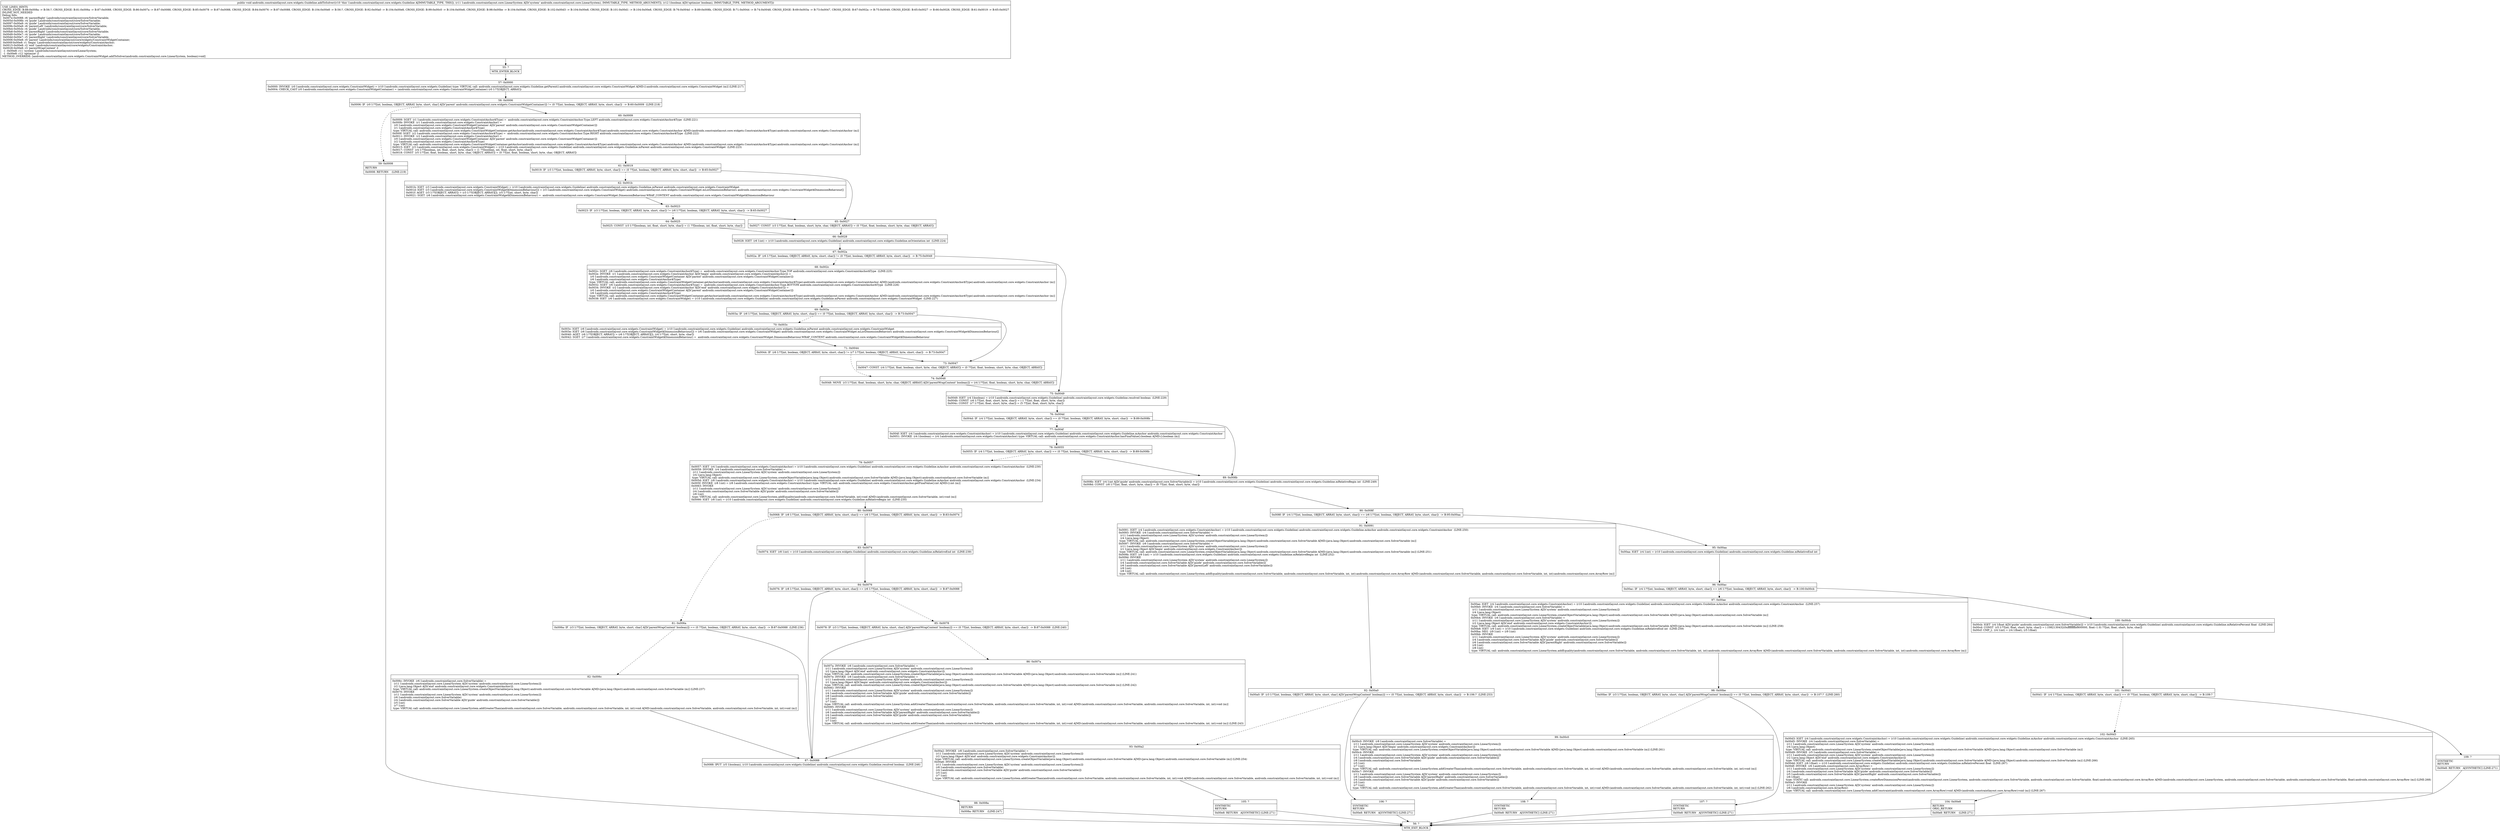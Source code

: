 digraph "CFG forandroidx.constraintlayout.core.widgets.Guideline.addToSolver(Landroidx\/constraintlayout\/core\/LinearSystem;Z)V" {
Node_55 [shape=record,label="{55\:\ ?|MTH_ENTER_BLOCK\l}"];
Node_57 [shape=record,label="{57\:\ 0x0000|0x0000: INVOKE  (r0 I:androidx.constraintlayout.core.widgets.ConstraintWidget) = (r10 I:androidx.constraintlayout.core.widgets.Guideline) type: VIRTUAL call: androidx.constraintlayout.core.widgets.Guideline.getParent():androidx.constraintlayout.core.widgets.ConstraintWidget A[MD:():androidx.constraintlayout.core.widgets.ConstraintWidget (m)] (LINE:217)\l0x0004: CHECK_CAST (r0 I:androidx.constraintlayout.core.widgets.ConstraintWidgetContainer) = (androidx.constraintlayout.core.widgets.ConstraintWidgetContainer) (r0 I:??[OBJECT, ARRAY]) \l}"];
Node_58 [shape=record,label="{58\:\ 0x0006|0x0006: IF  (r0 I:??[int, boolean, OBJECT, ARRAY, byte, short, char] A[D('parent' androidx.constraintlayout.core.widgets.ConstraintWidgetContainer)]) != (0 ??[int, boolean, OBJECT, ARRAY, byte, short, char])  \-\> B:60:0x0009  (LINE:218)\l}"];
Node_59 [shape=record,label="{59\:\ 0x0008|RETURN\l|0x0008: RETURN    (LINE:219)\l}"];
Node_56 [shape=record,label="{56\:\ ?|MTH_EXIT_BLOCK\l}"];
Node_60 [shape=record,label="{60\:\ 0x0009|0x0009: SGET  (r1 I:androidx.constraintlayout.core.widgets.ConstraintAnchor$Type) =  androidx.constraintlayout.core.widgets.ConstraintAnchor.Type.LEFT androidx.constraintlayout.core.widgets.ConstraintAnchor$Type  (LINE:221)\l0x000b: INVOKE  (r1 I:androidx.constraintlayout.core.widgets.ConstraintAnchor) = \l  (r0 I:androidx.constraintlayout.core.widgets.ConstraintWidgetContainer A[D('parent' androidx.constraintlayout.core.widgets.ConstraintWidgetContainer)])\l  (r1 I:androidx.constraintlayout.core.widgets.ConstraintAnchor$Type)\l type: VIRTUAL call: androidx.constraintlayout.core.widgets.ConstraintWidgetContainer.getAnchor(androidx.constraintlayout.core.widgets.ConstraintAnchor$Type):androidx.constraintlayout.core.widgets.ConstraintAnchor A[MD:(androidx.constraintlayout.core.widgets.ConstraintAnchor$Type):androidx.constraintlayout.core.widgets.ConstraintAnchor (m)]\l0x000f: SGET  (r2 I:androidx.constraintlayout.core.widgets.ConstraintAnchor$Type) =  androidx.constraintlayout.core.widgets.ConstraintAnchor.Type.RIGHT androidx.constraintlayout.core.widgets.ConstraintAnchor$Type  (LINE:222)\l0x0011: INVOKE  (r2 I:androidx.constraintlayout.core.widgets.ConstraintAnchor) = \l  (r0 I:androidx.constraintlayout.core.widgets.ConstraintWidgetContainer A[D('parent' androidx.constraintlayout.core.widgets.ConstraintWidgetContainer)])\l  (r2 I:androidx.constraintlayout.core.widgets.ConstraintAnchor$Type)\l type: VIRTUAL call: androidx.constraintlayout.core.widgets.ConstraintWidgetContainer.getAnchor(androidx.constraintlayout.core.widgets.ConstraintAnchor$Type):androidx.constraintlayout.core.widgets.ConstraintAnchor A[MD:(androidx.constraintlayout.core.widgets.ConstraintAnchor$Type):androidx.constraintlayout.core.widgets.ConstraintAnchor (m)]\l0x0015: IGET  (r3 I:androidx.constraintlayout.core.widgets.ConstraintWidget) = (r10 I:androidx.constraintlayout.core.widgets.Guideline) androidx.constraintlayout.core.widgets.Guideline.mParent androidx.constraintlayout.core.widgets.ConstraintWidget  (LINE:223)\l0x0017: CONST  (r4 I:??[boolean, int, float, short, byte, char]) = (1 ??[boolean, int, float, short, byte, char]) \l0x0018: CONST  (r5 I:??[int, float, boolean, short, byte, char, OBJECT, ARRAY]) = (0 ??[int, float, boolean, short, byte, char, OBJECT, ARRAY]) \l}"];
Node_61 [shape=record,label="{61\:\ 0x0019|0x0019: IF  (r3 I:??[int, boolean, OBJECT, ARRAY, byte, short, char]) == (0 ??[int, boolean, OBJECT, ARRAY, byte, short, char])  \-\> B:65:0x0027 \l}"];
Node_62 [shape=record,label="{62\:\ 0x001b|0x001b: IGET  (r3 I:androidx.constraintlayout.core.widgets.ConstraintWidget) = (r10 I:androidx.constraintlayout.core.widgets.Guideline) androidx.constraintlayout.core.widgets.Guideline.mParent androidx.constraintlayout.core.widgets.ConstraintWidget \l0x001d: IGET  (r3 I:androidx.constraintlayout.core.widgets.ConstraintWidget$DimensionBehaviour[]) = (r3 I:androidx.constraintlayout.core.widgets.ConstraintWidget) androidx.constraintlayout.core.widgets.ConstraintWidget.mListDimensionBehaviors androidx.constraintlayout.core.widgets.ConstraintWidget$DimensionBehaviour[] \l0x001f: AGET  (r3 I:??[OBJECT, ARRAY]) = (r3 I:??[OBJECT, ARRAY][]), (r5 I:??[int, short, byte, char]) \l0x0021: SGET  (r6 I:androidx.constraintlayout.core.widgets.ConstraintWidget$DimensionBehaviour) =  androidx.constraintlayout.core.widgets.ConstraintWidget.DimensionBehaviour.WRAP_CONTENT androidx.constraintlayout.core.widgets.ConstraintWidget$DimensionBehaviour \l}"];
Node_63 [shape=record,label="{63\:\ 0x0023|0x0023: IF  (r3 I:??[int, boolean, OBJECT, ARRAY, byte, short, char]) != (r6 I:??[int, boolean, OBJECT, ARRAY, byte, short, char])  \-\> B:65:0x0027 \l}"];
Node_64 [shape=record,label="{64\:\ 0x0025|0x0025: CONST  (r3 I:??[boolean, int, float, short, byte, char]) = (1 ??[boolean, int, float, short, byte, char]) \l}"];
Node_66 [shape=record,label="{66\:\ 0x0028|0x0028: IGET  (r6 I:int) = (r10 I:androidx.constraintlayout.core.widgets.Guideline) androidx.constraintlayout.core.widgets.Guideline.mOrientation int  (LINE:224)\l}"];
Node_67 [shape=record,label="{67\:\ 0x002a|0x002a: IF  (r6 I:??[int, boolean, OBJECT, ARRAY, byte, short, char]) != (0 ??[int, boolean, OBJECT, ARRAY, byte, short, char])  \-\> B:75:0x0049 \l}"];
Node_68 [shape=record,label="{68\:\ 0x002c|0x002c: SGET  (r6 I:androidx.constraintlayout.core.widgets.ConstraintAnchor$Type) =  androidx.constraintlayout.core.widgets.ConstraintAnchor.Type.TOP androidx.constraintlayout.core.widgets.ConstraintAnchor$Type  (LINE:225)\l0x002e: INVOKE  (r1 I:androidx.constraintlayout.core.widgets.ConstraintAnchor A[D('begin' androidx.constraintlayout.core.widgets.ConstraintAnchor)]) = \l  (r0 I:androidx.constraintlayout.core.widgets.ConstraintWidgetContainer A[D('parent' androidx.constraintlayout.core.widgets.ConstraintWidgetContainer)])\l  (r6 I:androidx.constraintlayout.core.widgets.ConstraintAnchor$Type)\l type: VIRTUAL call: androidx.constraintlayout.core.widgets.ConstraintWidgetContainer.getAnchor(androidx.constraintlayout.core.widgets.ConstraintAnchor$Type):androidx.constraintlayout.core.widgets.ConstraintAnchor A[MD:(androidx.constraintlayout.core.widgets.ConstraintAnchor$Type):androidx.constraintlayout.core.widgets.ConstraintAnchor (m)]\l0x0032: SGET  (r6 I:androidx.constraintlayout.core.widgets.ConstraintAnchor$Type) =  androidx.constraintlayout.core.widgets.ConstraintAnchor.Type.BOTTOM androidx.constraintlayout.core.widgets.ConstraintAnchor$Type  (LINE:226)\l0x0034: INVOKE  (r2 I:androidx.constraintlayout.core.widgets.ConstraintAnchor A[D('end' androidx.constraintlayout.core.widgets.ConstraintAnchor)]) = \l  (r0 I:androidx.constraintlayout.core.widgets.ConstraintWidgetContainer A[D('parent' androidx.constraintlayout.core.widgets.ConstraintWidgetContainer)])\l  (r6 I:androidx.constraintlayout.core.widgets.ConstraintAnchor$Type)\l type: VIRTUAL call: androidx.constraintlayout.core.widgets.ConstraintWidgetContainer.getAnchor(androidx.constraintlayout.core.widgets.ConstraintAnchor$Type):androidx.constraintlayout.core.widgets.ConstraintAnchor A[MD:(androidx.constraintlayout.core.widgets.ConstraintAnchor$Type):androidx.constraintlayout.core.widgets.ConstraintAnchor (m)]\l0x0038: IGET  (r6 I:androidx.constraintlayout.core.widgets.ConstraintWidget) = (r10 I:androidx.constraintlayout.core.widgets.Guideline) androidx.constraintlayout.core.widgets.Guideline.mParent androidx.constraintlayout.core.widgets.ConstraintWidget  (LINE:227)\l}"];
Node_69 [shape=record,label="{69\:\ 0x003a|0x003a: IF  (r6 I:??[int, boolean, OBJECT, ARRAY, byte, short, char]) == (0 ??[int, boolean, OBJECT, ARRAY, byte, short, char])  \-\> B:73:0x0047 \l}"];
Node_70 [shape=record,label="{70\:\ 0x003c|0x003c: IGET  (r6 I:androidx.constraintlayout.core.widgets.ConstraintWidget) = (r10 I:androidx.constraintlayout.core.widgets.Guideline) androidx.constraintlayout.core.widgets.Guideline.mParent androidx.constraintlayout.core.widgets.ConstraintWidget \l0x003e: IGET  (r6 I:androidx.constraintlayout.core.widgets.ConstraintWidget$DimensionBehaviour[]) = (r6 I:androidx.constraintlayout.core.widgets.ConstraintWidget) androidx.constraintlayout.core.widgets.ConstraintWidget.mListDimensionBehaviors androidx.constraintlayout.core.widgets.ConstraintWidget$DimensionBehaviour[] \l0x0040: AGET  (r6 I:??[OBJECT, ARRAY]) = (r6 I:??[OBJECT, ARRAY][]), (r4 I:??[int, short, byte, char]) \l0x0042: SGET  (r7 I:androidx.constraintlayout.core.widgets.ConstraintWidget$DimensionBehaviour) =  androidx.constraintlayout.core.widgets.ConstraintWidget.DimensionBehaviour.WRAP_CONTENT androidx.constraintlayout.core.widgets.ConstraintWidget$DimensionBehaviour \l}"];
Node_71 [shape=record,label="{71\:\ 0x0044|0x0044: IF  (r6 I:??[int, boolean, OBJECT, ARRAY, byte, short, char]) != (r7 I:??[int, boolean, OBJECT, ARRAY, byte, short, char])  \-\> B:73:0x0047 \l}"];
Node_74 [shape=record,label="{74\:\ 0x0048|0x0048: MOVE  (r3 I:??[int, float, boolean, short, byte, char, OBJECT, ARRAY] A[D('parentWrapContent' boolean)]) = (r4 I:??[int, float, boolean, short, byte, char, OBJECT, ARRAY]) \l}"];
Node_73 [shape=record,label="{73\:\ 0x0047|0x0047: CONST  (r4 I:??[int, float, boolean, short, byte, char, OBJECT, ARRAY]) = (0 ??[int, float, boolean, short, byte, char, OBJECT, ARRAY]) \l}"];
Node_75 [shape=record,label="{75\:\ 0x0049|0x0049: IGET  (r4 I:boolean) = (r10 I:androidx.constraintlayout.core.widgets.Guideline) androidx.constraintlayout.core.widgets.Guideline.resolved boolean  (LINE:229)\l0x004b: CONST  (r6 I:??[int, float, short, byte, char]) = (\-1 ??[int, float, short, byte, char]) \l0x004c: CONST  (r7 I:??[int, float, short, byte, char]) = (5 ??[int, float, short, byte, char]) \l}"];
Node_76 [shape=record,label="{76\:\ 0x004d|0x004d: IF  (r4 I:??[int, boolean, OBJECT, ARRAY, byte, short, char]) == (0 ??[int, boolean, OBJECT, ARRAY, byte, short, char])  \-\> B:89:0x008b \l}"];
Node_77 [shape=record,label="{77\:\ 0x004f|0x004f: IGET  (r4 I:androidx.constraintlayout.core.widgets.ConstraintAnchor) = (r10 I:androidx.constraintlayout.core.widgets.Guideline) androidx.constraintlayout.core.widgets.Guideline.mAnchor androidx.constraintlayout.core.widgets.ConstraintAnchor \l0x0051: INVOKE  (r4 I:boolean) = (r4 I:androidx.constraintlayout.core.widgets.ConstraintAnchor) type: VIRTUAL call: androidx.constraintlayout.core.widgets.ConstraintAnchor.hasFinalValue():boolean A[MD:():boolean (m)]\l}"];
Node_78 [shape=record,label="{78\:\ 0x0055|0x0055: IF  (r4 I:??[int, boolean, OBJECT, ARRAY, byte, short, char]) == (0 ??[int, boolean, OBJECT, ARRAY, byte, short, char])  \-\> B:89:0x008b \l}"];
Node_79 [shape=record,label="{79\:\ 0x0057|0x0057: IGET  (r4 I:androidx.constraintlayout.core.widgets.ConstraintAnchor) = (r10 I:androidx.constraintlayout.core.widgets.Guideline) androidx.constraintlayout.core.widgets.Guideline.mAnchor androidx.constraintlayout.core.widgets.ConstraintAnchor  (LINE:230)\l0x0059: INVOKE  (r4 I:androidx.constraintlayout.core.SolverVariable) = \l  (r11 I:androidx.constraintlayout.core.LinearSystem A[D('system' androidx.constraintlayout.core.LinearSystem)])\l  (r4 I:java.lang.Object)\l type: VIRTUAL call: androidx.constraintlayout.core.LinearSystem.createObjectVariable(java.lang.Object):androidx.constraintlayout.core.SolverVariable A[MD:(java.lang.Object):androidx.constraintlayout.core.SolverVariable (m)]\l0x005d: IGET  (r8 I:androidx.constraintlayout.core.widgets.ConstraintAnchor) = (r10 I:androidx.constraintlayout.core.widgets.Guideline) androidx.constraintlayout.core.widgets.Guideline.mAnchor androidx.constraintlayout.core.widgets.ConstraintAnchor  (LINE:234)\l0x005f: INVOKE  (r8 I:int) = (r8 I:androidx.constraintlayout.core.widgets.ConstraintAnchor) type: VIRTUAL call: androidx.constraintlayout.core.widgets.ConstraintAnchor.getFinalValue():int A[MD:():int (m)]\l0x0063: INVOKE  \l  (r11 I:androidx.constraintlayout.core.LinearSystem A[D('system' androidx.constraintlayout.core.LinearSystem)])\l  (r4 I:androidx.constraintlayout.core.SolverVariable A[D('guide' androidx.constraintlayout.core.SolverVariable)])\l  (r8 I:int)\l type: VIRTUAL call: androidx.constraintlayout.core.LinearSystem.addEquality(androidx.constraintlayout.core.SolverVariable, int):void A[MD:(androidx.constraintlayout.core.SolverVariable, int):void (m)]\l0x0066: IGET  (r8 I:int) = (r10 I:androidx.constraintlayout.core.widgets.Guideline) androidx.constraintlayout.core.widgets.Guideline.mRelativeBegin int  (LINE:235)\l}"];
Node_80 [shape=record,label="{80\:\ 0x0068|0x0068: IF  (r8 I:??[int, boolean, OBJECT, ARRAY, byte, short, char]) == (r6 I:??[int, boolean, OBJECT, ARRAY, byte, short, char])  \-\> B:83:0x0074 \l}"];
Node_81 [shape=record,label="{81\:\ 0x006a|0x006a: IF  (r3 I:??[int, boolean, OBJECT, ARRAY, byte, short, char] A[D('parentWrapContent' boolean)]) == (0 ??[int, boolean, OBJECT, ARRAY, byte, short, char])  \-\> B:87:0x0088  (LINE:236)\l}"];
Node_82 [shape=record,label="{82\:\ 0x006c|0x006c: INVOKE  (r6 I:androidx.constraintlayout.core.SolverVariable) = \l  (r11 I:androidx.constraintlayout.core.LinearSystem A[D('system' androidx.constraintlayout.core.LinearSystem)])\l  (r2 I:java.lang.Object A[D('end' androidx.constraintlayout.core.widgets.ConstraintAnchor)])\l type: VIRTUAL call: androidx.constraintlayout.core.LinearSystem.createObjectVariable(java.lang.Object):androidx.constraintlayout.core.SolverVariable A[MD:(java.lang.Object):androidx.constraintlayout.core.SolverVariable (m)] (LINE:237)\l0x0070: INVOKE  \l  (r11 I:androidx.constraintlayout.core.LinearSystem A[D('system' androidx.constraintlayout.core.LinearSystem)])\l  (r6 I:androidx.constraintlayout.core.SolverVariable)\l  (r4 I:androidx.constraintlayout.core.SolverVariable A[D('guide' androidx.constraintlayout.core.SolverVariable)])\l  (r5 I:int)\l  (r7 I:int)\l type: VIRTUAL call: androidx.constraintlayout.core.LinearSystem.addGreaterThan(androidx.constraintlayout.core.SolverVariable, androidx.constraintlayout.core.SolverVariable, int, int):void A[MD:(androidx.constraintlayout.core.SolverVariable, androidx.constraintlayout.core.SolverVariable, int, int):void (m)]\l}"];
Node_87 [shape=record,label="{87\:\ 0x0088|0x0088: IPUT  (r5 I:boolean), (r10 I:androidx.constraintlayout.core.widgets.Guideline) androidx.constraintlayout.core.widgets.Guideline.resolved boolean  (LINE:246)\l}"];
Node_88 [shape=record,label="{88\:\ 0x008a|RETURN\l|0x008a: RETURN    (LINE:247)\l}"];
Node_83 [shape=record,label="{83\:\ 0x0074|0x0074: IGET  (r8 I:int) = (r10 I:androidx.constraintlayout.core.widgets.Guideline) androidx.constraintlayout.core.widgets.Guideline.mRelativeEnd int  (LINE:239)\l}"];
Node_84 [shape=record,label="{84\:\ 0x0076|0x0076: IF  (r8 I:??[int, boolean, OBJECT, ARRAY, byte, short, char]) == (r6 I:??[int, boolean, OBJECT, ARRAY, byte, short, char])  \-\> B:87:0x0088 \l}"];
Node_85 [shape=record,label="{85\:\ 0x0078|0x0078: IF  (r3 I:??[int, boolean, OBJECT, ARRAY, byte, short, char] A[D('parentWrapContent' boolean)]) == (0 ??[int, boolean, OBJECT, ARRAY, byte, short, char])  \-\> B:87:0x0088  (LINE:240)\l}"];
Node_86 [shape=record,label="{86\:\ 0x007a|0x007a: INVOKE  (r6 I:androidx.constraintlayout.core.SolverVariable) = \l  (r11 I:androidx.constraintlayout.core.LinearSystem A[D('system' androidx.constraintlayout.core.LinearSystem)])\l  (r2 I:java.lang.Object A[D('end' androidx.constraintlayout.core.widgets.ConstraintAnchor)])\l type: VIRTUAL call: androidx.constraintlayout.core.LinearSystem.createObjectVariable(java.lang.Object):androidx.constraintlayout.core.SolverVariable A[MD:(java.lang.Object):androidx.constraintlayout.core.SolverVariable (m)] (LINE:241)\l0x007e: INVOKE  (r8 I:androidx.constraintlayout.core.SolverVariable) = \l  (r11 I:androidx.constraintlayout.core.LinearSystem A[D('system' androidx.constraintlayout.core.LinearSystem)])\l  (r1 I:java.lang.Object A[D('begin' androidx.constraintlayout.core.widgets.ConstraintAnchor)])\l type: VIRTUAL call: androidx.constraintlayout.core.LinearSystem.createObjectVariable(java.lang.Object):androidx.constraintlayout.core.SolverVariable A[MD:(java.lang.Object):androidx.constraintlayout.core.SolverVariable (m)] (LINE:242)\l0x0082: INVOKE  \l  (r11 I:androidx.constraintlayout.core.LinearSystem A[D('system' androidx.constraintlayout.core.LinearSystem)])\l  (r4 I:androidx.constraintlayout.core.SolverVariable A[D('guide' androidx.constraintlayout.core.SolverVariable)])\l  (r8 I:androidx.constraintlayout.core.SolverVariable)\l  (r5 I:int)\l  (r7 I:int)\l type: VIRTUAL call: androidx.constraintlayout.core.LinearSystem.addGreaterThan(androidx.constraintlayout.core.SolverVariable, androidx.constraintlayout.core.SolverVariable, int, int):void A[MD:(androidx.constraintlayout.core.SolverVariable, androidx.constraintlayout.core.SolverVariable, int, int):void (m)]\l0x0085: INVOKE  \l  (r11 I:androidx.constraintlayout.core.LinearSystem A[D('system' androidx.constraintlayout.core.LinearSystem)])\l  (r6 I:androidx.constraintlayout.core.SolverVariable A[D('parentRight' androidx.constraintlayout.core.SolverVariable)])\l  (r4 I:androidx.constraintlayout.core.SolverVariable A[D('guide' androidx.constraintlayout.core.SolverVariable)])\l  (r5 I:int)\l  (r7 I:int)\l type: VIRTUAL call: androidx.constraintlayout.core.LinearSystem.addGreaterThan(androidx.constraintlayout.core.SolverVariable, androidx.constraintlayout.core.SolverVariable, int, int):void A[MD:(androidx.constraintlayout.core.SolverVariable, androidx.constraintlayout.core.SolverVariable, int, int):void (m)] (LINE:243)\l}"];
Node_89 [shape=record,label="{89\:\ 0x008b|0x008b: IGET  (r4 I:int A[D('guide' androidx.constraintlayout.core.SolverVariable)]) = (r10 I:androidx.constraintlayout.core.widgets.Guideline) androidx.constraintlayout.core.widgets.Guideline.mRelativeBegin int  (LINE:249)\l0x008d: CONST  (r8 I:??[int, float, short, byte, char]) = (8 ??[int, float, short, byte, char]) \l}"];
Node_90 [shape=record,label="{90\:\ 0x008f|0x008f: IF  (r4 I:??[int, boolean, OBJECT, ARRAY, byte, short, char]) == (r6 I:??[int, boolean, OBJECT, ARRAY, byte, short, char])  \-\> B:95:0x00aa \l}"];
Node_91 [shape=record,label="{91\:\ 0x0091|0x0091: IGET  (r4 I:androidx.constraintlayout.core.widgets.ConstraintAnchor) = (r10 I:androidx.constraintlayout.core.widgets.Guideline) androidx.constraintlayout.core.widgets.Guideline.mAnchor androidx.constraintlayout.core.widgets.ConstraintAnchor  (LINE:250)\l0x0093: INVOKE  (r4 I:androidx.constraintlayout.core.SolverVariable) = \l  (r11 I:androidx.constraintlayout.core.LinearSystem A[D('system' androidx.constraintlayout.core.LinearSystem)])\l  (r4 I:java.lang.Object)\l type: VIRTUAL call: androidx.constraintlayout.core.LinearSystem.createObjectVariable(java.lang.Object):androidx.constraintlayout.core.SolverVariable A[MD:(java.lang.Object):androidx.constraintlayout.core.SolverVariable (m)]\l0x0097: INVOKE  (r6 I:androidx.constraintlayout.core.SolverVariable) = \l  (r11 I:androidx.constraintlayout.core.LinearSystem A[D('system' androidx.constraintlayout.core.LinearSystem)])\l  (r1 I:java.lang.Object A[D('begin' androidx.constraintlayout.core.widgets.ConstraintAnchor)])\l type: VIRTUAL call: androidx.constraintlayout.core.LinearSystem.createObjectVariable(java.lang.Object):androidx.constraintlayout.core.SolverVariable A[MD:(java.lang.Object):androidx.constraintlayout.core.SolverVariable (m)] (LINE:251)\l0x009b: IGET  (r9 I:int) = (r10 I:androidx.constraintlayout.core.widgets.Guideline) androidx.constraintlayout.core.widgets.Guideline.mRelativeBegin int  (LINE:252)\l0x009d: INVOKE  \l  (r11 I:androidx.constraintlayout.core.LinearSystem A[D('system' androidx.constraintlayout.core.LinearSystem)])\l  (r4 I:androidx.constraintlayout.core.SolverVariable A[D('guide' androidx.constraintlayout.core.SolverVariable)])\l  (r6 I:androidx.constraintlayout.core.SolverVariable A[D('parentLeft' androidx.constraintlayout.core.SolverVariable)])\l  (r9 I:int)\l  (r8 I:int)\l type: VIRTUAL call: androidx.constraintlayout.core.LinearSystem.addEquality(androidx.constraintlayout.core.SolverVariable, androidx.constraintlayout.core.SolverVariable, int, int):androidx.constraintlayout.core.ArrayRow A[MD:(androidx.constraintlayout.core.SolverVariable, androidx.constraintlayout.core.SolverVariable, int, int):androidx.constraintlayout.core.ArrayRow (m)]\l}"];
Node_92 [shape=record,label="{92\:\ 0x00a0|0x00a0: IF  (r3 I:??[int, boolean, OBJECT, ARRAY, byte, short, char] A[D('parentWrapContent' boolean)]) == (0 ??[int, boolean, OBJECT, ARRAY, byte, short, char])  \-\> B:106:?  (LINE:253)\l}"];
Node_93 [shape=record,label="{93\:\ 0x00a2|0x00a2: INVOKE  (r8 I:androidx.constraintlayout.core.SolverVariable) = \l  (r11 I:androidx.constraintlayout.core.LinearSystem A[D('system' androidx.constraintlayout.core.LinearSystem)])\l  (r2 I:java.lang.Object A[D('end' androidx.constraintlayout.core.widgets.ConstraintAnchor)])\l type: VIRTUAL call: androidx.constraintlayout.core.LinearSystem.createObjectVariable(java.lang.Object):androidx.constraintlayout.core.SolverVariable A[MD:(java.lang.Object):androidx.constraintlayout.core.SolverVariable (m)] (LINE:254)\l0x00a6: INVOKE  \l  (r11 I:androidx.constraintlayout.core.LinearSystem A[D('system' androidx.constraintlayout.core.LinearSystem)])\l  (r8 I:androidx.constraintlayout.core.SolverVariable)\l  (r4 I:androidx.constraintlayout.core.SolverVariable A[D('guide' androidx.constraintlayout.core.SolverVariable)])\l  (r5 I:int)\l  (r7 I:int)\l type: VIRTUAL call: androidx.constraintlayout.core.LinearSystem.addGreaterThan(androidx.constraintlayout.core.SolverVariable, androidx.constraintlayout.core.SolverVariable, int, int):void A[MD:(androidx.constraintlayout.core.SolverVariable, androidx.constraintlayout.core.SolverVariable, int, int):void (m)]\l}"];
Node_105 [shape=record,label="{105\:\ ?|SYNTHETIC\lRETURN\l|0x00e8: RETURN   A[SYNTHETIC] (LINE:271)\l}"];
Node_106 [shape=record,label="{106\:\ ?|SYNTHETIC\lRETURN\l|0x00e8: RETURN   A[SYNTHETIC] (LINE:271)\l}"];
Node_95 [shape=record,label="{95\:\ 0x00aa|0x00aa: IGET  (r4 I:int) = (r10 I:androidx.constraintlayout.core.widgets.Guideline) androidx.constraintlayout.core.widgets.Guideline.mRelativeEnd int \l}"];
Node_96 [shape=record,label="{96\:\ 0x00ac|0x00ac: IF  (r4 I:??[int, boolean, OBJECT, ARRAY, byte, short, char]) == (r6 I:??[int, boolean, OBJECT, ARRAY, byte, short, char])  \-\> B:100:0x00cb \l}"];
Node_97 [shape=record,label="{97\:\ 0x00ae|0x00ae: IGET  (r4 I:androidx.constraintlayout.core.widgets.ConstraintAnchor) = (r10 I:androidx.constraintlayout.core.widgets.Guideline) androidx.constraintlayout.core.widgets.Guideline.mAnchor androidx.constraintlayout.core.widgets.ConstraintAnchor  (LINE:257)\l0x00b0: INVOKE  (r4 I:androidx.constraintlayout.core.SolverVariable) = \l  (r11 I:androidx.constraintlayout.core.LinearSystem A[D('system' androidx.constraintlayout.core.LinearSystem)])\l  (r4 I:java.lang.Object)\l type: VIRTUAL call: androidx.constraintlayout.core.LinearSystem.createObjectVariable(java.lang.Object):androidx.constraintlayout.core.SolverVariable A[MD:(java.lang.Object):androidx.constraintlayout.core.SolverVariable (m)]\l0x00b4: INVOKE  (r6 I:androidx.constraintlayout.core.SolverVariable) = \l  (r11 I:androidx.constraintlayout.core.LinearSystem A[D('system' androidx.constraintlayout.core.LinearSystem)])\l  (r2 I:java.lang.Object A[D('end' androidx.constraintlayout.core.widgets.ConstraintAnchor)])\l type: VIRTUAL call: androidx.constraintlayout.core.LinearSystem.createObjectVariable(java.lang.Object):androidx.constraintlayout.core.SolverVariable A[MD:(java.lang.Object):androidx.constraintlayout.core.SolverVariable (m)] (LINE:258)\l0x00b8: IGET  (r9 I:int) = (r10 I:androidx.constraintlayout.core.widgets.Guideline) androidx.constraintlayout.core.widgets.Guideline.mRelativeEnd int  (LINE:259)\l0x00ba: NEG  (r9 I:int) = (r9 I:int) \l0x00bb: INVOKE  \l  (r11 I:androidx.constraintlayout.core.LinearSystem A[D('system' androidx.constraintlayout.core.LinearSystem)])\l  (r4 I:androidx.constraintlayout.core.SolverVariable A[D('guide' androidx.constraintlayout.core.SolverVariable)])\l  (r6 I:androidx.constraintlayout.core.SolverVariable A[D('parentRight' androidx.constraintlayout.core.SolverVariable)])\l  (r9 I:int)\l  (r8 I:int)\l type: VIRTUAL call: androidx.constraintlayout.core.LinearSystem.addEquality(androidx.constraintlayout.core.SolverVariable, androidx.constraintlayout.core.SolverVariable, int, int):androidx.constraintlayout.core.ArrayRow A[MD:(androidx.constraintlayout.core.SolverVariable, androidx.constraintlayout.core.SolverVariable, int, int):androidx.constraintlayout.core.ArrayRow (m)]\l}"];
Node_98 [shape=record,label="{98\:\ 0x00be|0x00be: IF  (r3 I:??[int, boolean, OBJECT, ARRAY, byte, short, char] A[D('parentWrapContent' boolean)]) == (0 ??[int, boolean, OBJECT, ARRAY, byte, short, char])  \-\> B:107:?  (LINE:260)\l}"];
Node_99 [shape=record,label="{99\:\ 0x00c0|0x00c0: INVOKE  (r8 I:androidx.constraintlayout.core.SolverVariable) = \l  (r11 I:androidx.constraintlayout.core.LinearSystem A[D('system' androidx.constraintlayout.core.LinearSystem)])\l  (r1 I:java.lang.Object A[D('begin' androidx.constraintlayout.core.widgets.ConstraintAnchor)])\l type: VIRTUAL call: androidx.constraintlayout.core.LinearSystem.createObjectVariable(java.lang.Object):androidx.constraintlayout.core.SolverVariable A[MD:(java.lang.Object):androidx.constraintlayout.core.SolverVariable (m)] (LINE:261)\l0x00c4: INVOKE  \l  (r11 I:androidx.constraintlayout.core.LinearSystem A[D('system' androidx.constraintlayout.core.LinearSystem)])\l  (r4 I:androidx.constraintlayout.core.SolverVariable A[D('guide' androidx.constraintlayout.core.SolverVariable)])\l  (r8 I:androidx.constraintlayout.core.SolverVariable)\l  (r5 I:int)\l  (r7 I:int)\l type: VIRTUAL call: androidx.constraintlayout.core.LinearSystem.addGreaterThan(androidx.constraintlayout.core.SolverVariable, androidx.constraintlayout.core.SolverVariable, int, int):void A[MD:(androidx.constraintlayout.core.SolverVariable, androidx.constraintlayout.core.SolverVariable, int, int):void (m)]\l0x00c7: INVOKE  \l  (r11 I:androidx.constraintlayout.core.LinearSystem A[D('system' androidx.constraintlayout.core.LinearSystem)])\l  (r6 I:androidx.constraintlayout.core.SolverVariable A[D('parentRight' androidx.constraintlayout.core.SolverVariable)])\l  (r4 I:androidx.constraintlayout.core.SolverVariable A[D('guide' androidx.constraintlayout.core.SolverVariable)])\l  (r5 I:int)\l  (r7 I:int)\l type: VIRTUAL call: androidx.constraintlayout.core.LinearSystem.addGreaterThan(androidx.constraintlayout.core.SolverVariable, androidx.constraintlayout.core.SolverVariable, int, int):void A[MD:(androidx.constraintlayout.core.SolverVariable, androidx.constraintlayout.core.SolverVariable, int, int):void (m)] (LINE:262)\l}"];
Node_108 [shape=record,label="{108\:\ ?|SYNTHETIC\lRETURN\l|0x00e8: RETURN   A[SYNTHETIC] (LINE:271)\l}"];
Node_107 [shape=record,label="{107\:\ ?|SYNTHETIC\lRETURN\l|0x00e8: RETURN   A[SYNTHETIC] (LINE:271)\l}"];
Node_100 [shape=record,label="{100\:\ 0x00cb|0x00cb: IGET  (r4 I:float A[D('guide' androidx.constraintlayout.core.SolverVariable)]) = (r10 I:androidx.constraintlayout.core.widgets.Guideline) androidx.constraintlayout.core.widgets.Guideline.mRelativePercent float  (LINE:264)\l0x00cd: CONST  (r5 I:??[int, float, short, byte, char]) = (\-1082130432(0xffffffffbf800000, float:\-1.0) ??[int, float, short, byte, char]) \l0x00cf: CMP_L  (r4 I:int) = (r4 I:float), (r5 I:float) \l}"];
Node_101 [shape=record,label="{101\:\ 0x00d1|0x00d1: IF  (r4 I:??[int, boolean, OBJECT, ARRAY, byte, short, char]) == (0 ??[int, boolean, OBJECT, ARRAY, byte, short, char])  \-\> B:109:? \l}"];
Node_102 [shape=record,label="{102\:\ 0x00d3|0x00d3: IGET  (r4 I:androidx.constraintlayout.core.widgets.ConstraintAnchor) = (r10 I:androidx.constraintlayout.core.widgets.Guideline) androidx.constraintlayout.core.widgets.Guideline.mAnchor androidx.constraintlayout.core.widgets.ConstraintAnchor  (LINE:265)\l0x00d5: INVOKE  (r4 I:androidx.constraintlayout.core.SolverVariable) = \l  (r11 I:androidx.constraintlayout.core.LinearSystem A[D('system' androidx.constraintlayout.core.LinearSystem)])\l  (r4 I:java.lang.Object)\l type: VIRTUAL call: androidx.constraintlayout.core.LinearSystem.createObjectVariable(java.lang.Object):androidx.constraintlayout.core.SolverVariable A[MD:(java.lang.Object):androidx.constraintlayout.core.SolverVariable (m)]\l0x00d9: INVOKE  (r5 I:androidx.constraintlayout.core.SolverVariable) = \l  (r11 I:androidx.constraintlayout.core.LinearSystem A[D('system' androidx.constraintlayout.core.LinearSystem)])\l  (r2 I:java.lang.Object A[D('end' androidx.constraintlayout.core.widgets.ConstraintAnchor)])\l type: VIRTUAL call: androidx.constraintlayout.core.LinearSystem.createObjectVariable(java.lang.Object):androidx.constraintlayout.core.SolverVariable A[MD:(java.lang.Object):androidx.constraintlayout.core.SolverVariable (m)] (LINE:266)\l0x00dd: IGET  (r6 I:float) = (r10 I:androidx.constraintlayout.core.widgets.Guideline) androidx.constraintlayout.core.widgets.Guideline.mRelativePercent float  (LINE:267)\l0x00df: INVOKE  (r6 I:androidx.constraintlayout.core.ArrayRow) = \l  (r11 I:androidx.constraintlayout.core.LinearSystem A[D('system' androidx.constraintlayout.core.LinearSystem)])\l  (r4 I:androidx.constraintlayout.core.SolverVariable A[D('guide' androidx.constraintlayout.core.SolverVariable)])\l  (r5 I:androidx.constraintlayout.core.SolverVariable A[D('parentRight' androidx.constraintlayout.core.SolverVariable)])\l  (r6 I:float)\l type: STATIC call: androidx.constraintlayout.core.LinearSystem.createRowDimensionPercent(androidx.constraintlayout.core.LinearSystem, androidx.constraintlayout.core.SolverVariable, androidx.constraintlayout.core.SolverVariable, float):androidx.constraintlayout.core.ArrayRow A[MD:(androidx.constraintlayout.core.LinearSystem, androidx.constraintlayout.core.SolverVariable, androidx.constraintlayout.core.SolverVariable, float):androidx.constraintlayout.core.ArrayRow (m)] (LINE:268)\l0x00e3: INVOKE  \l  (r11 I:androidx.constraintlayout.core.LinearSystem A[D('system' androidx.constraintlayout.core.LinearSystem)])\l  (r6 I:androidx.constraintlayout.core.ArrayRow)\l type: VIRTUAL call: androidx.constraintlayout.core.LinearSystem.addConstraint(androidx.constraintlayout.core.ArrayRow):void A[MD:(androidx.constraintlayout.core.ArrayRow):void (m)] (LINE:267)\l}"];
Node_104 [shape=record,label="{104\:\ 0x00e8|RETURN\lORIG_RETURN\l|0x00e8: RETURN    (LINE:271)\l}"];
Node_109 [shape=record,label="{109\:\ ?|SYNTHETIC\lRETURN\l|0x00e8: RETURN   A[SYNTHETIC] (LINE:271)\l}"];
Node_65 [shape=record,label="{65\:\ 0x0027|0x0027: CONST  (r3 I:??[int, float, boolean, short, byte, char, OBJECT, ARRAY]) = (0 ??[int, float, boolean, short, byte, char, OBJECT, ARRAY]) \l}"];
MethodNode[shape=record,label="{public void androidx.constraintlayout.core.widgets.Guideline.addToSolver((r10 'this' I:androidx.constraintlayout.core.widgets.Guideline A[IMMUTABLE_TYPE, THIS]), (r11 I:androidx.constraintlayout.core.LinearSystem A[D('system' androidx.constraintlayout.core.LinearSystem), IMMUTABLE_TYPE, METHOD_ARGUMENT]), (r12 I:boolean A[D('optimize' boolean), IMMUTABLE_TYPE, METHOD_ARGUMENT]))  | USE_LINES_HINTS\lCROSS_EDGE: B:88:0x008a \-\> B:56:?, CROSS_EDGE: B:81:0x006a \-\> B:87:0x0088, CROSS_EDGE: B:86:0x007a \-\> B:87:0x0088, CROSS_EDGE: B:85:0x0078 \-\> B:87:0x0088, CROSS_EDGE: B:84:0x0076 \-\> B:87:0x0088, CROSS_EDGE: B:104:0x00e8 \-\> B:56:?, CROSS_EDGE: B:92:0x00a0 \-\> B:104:0x00e8, CROSS_EDGE: B:99:0x00c0 \-\> B:104:0x00e8, CROSS_EDGE: B:98:0x00be \-\> B:104:0x00e8, CROSS_EDGE: B:102:0x00d3 \-\> B:104:0x00e8, CROSS_EDGE: B:101:0x00d1 \-\> B:104:0x00e8, CROSS_EDGE: B:76:0x004d \-\> B:89:0x008b, CROSS_EDGE: B:71:0x0044 \-\> B:74:0x0048, CROSS_EDGE: B:69:0x003a \-\> B:73:0x0047, CROSS_EDGE: B:67:0x002a \-\> B:75:0x0049, CROSS_EDGE: B:65:0x0027 \-\> B:66:0x0028, CROSS_EDGE: B:61:0x0019 \-\> B:65:0x0027\lINLINE_NOT_NEEDED\lDebug Info:\l  0x007e\-0x0088: r6 'parentRight' Landroidx\/constraintlayout\/core\/SolverVariable;\l  0x005d\-0x008b: r4 'guide' Landroidx\/constraintlayout\/core\/SolverVariable;\l  0x0097\-0x00a9: r4 'guide' Landroidx\/constraintlayout\/core\/SolverVariable;\l  0x009b\-0x00a9: r6 'parentLeft' Landroidx\/constraintlayout\/core\/SolverVariable;\l  0x00b4\-0x00cb: r4 'guide' Landroidx\/constraintlayout\/core\/SolverVariable;\l  0x00b8\-0x00cb: r6 'parentRight' Landroidx\/constraintlayout\/core\/SolverVariable;\l  0x00d9\-0x00e7: r4 'guide' Landroidx\/constraintlayout\/core\/SolverVariable;\l  0x00dd\-0x00e7: r5 'parentRight' Landroidx\/constraintlayout\/core\/SolverVariable;\l  0x0006\-0x00e8: r0 'parent' Landroidx\/constraintlayout\/core\/widgets\/ConstraintWidgetContainer;\l  0x000f\-0x00e8: r1 'begin' Landroidx\/constraintlayout\/core\/widgets\/ConstraintAnchor;\l  0x0015\-0x00e8: r2 'end' Landroidx\/constraintlayout\/core\/widgets\/ConstraintAnchor;\l  0x0028\-0x00e8: r3 'parentWrapContent' Z\l  \-1 \-0x00e8: r11 'system' Landroidx\/constraintlayout\/core\/LinearSystem;\l  \-1 \-0x00e8: r12 'optimize' Z\lMETHOD_OVERRIDE: [androidx.constraintlayout.core.widgets.ConstraintWidget.addToSolver(androidx.constraintlayout.core.LinearSystem, boolean):void]\l}"];
MethodNode -> Node_55;Node_55 -> Node_57;
Node_57 -> Node_58;
Node_58 -> Node_59[style=dashed];
Node_58 -> Node_60;
Node_59 -> Node_56;
Node_60 -> Node_61;
Node_61 -> Node_62[style=dashed];
Node_61 -> Node_65;
Node_62 -> Node_63;
Node_63 -> Node_64[style=dashed];
Node_63 -> Node_65;
Node_64 -> Node_66;
Node_66 -> Node_67;
Node_67 -> Node_68[style=dashed];
Node_67 -> Node_75;
Node_68 -> Node_69;
Node_69 -> Node_70[style=dashed];
Node_69 -> Node_73;
Node_70 -> Node_71;
Node_71 -> Node_73;
Node_71 -> Node_74[style=dashed];
Node_74 -> Node_75;
Node_73 -> Node_74;
Node_75 -> Node_76;
Node_76 -> Node_77[style=dashed];
Node_76 -> Node_89;
Node_77 -> Node_78;
Node_78 -> Node_79[style=dashed];
Node_78 -> Node_89;
Node_79 -> Node_80;
Node_80 -> Node_81[style=dashed];
Node_80 -> Node_83;
Node_81 -> Node_82[style=dashed];
Node_81 -> Node_87;
Node_82 -> Node_87;
Node_87 -> Node_88;
Node_88 -> Node_56;
Node_83 -> Node_84;
Node_84 -> Node_85[style=dashed];
Node_84 -> Node_87;
Node_85 -> Node_86[style=dashed];
Node_85 -> Node_87;
Node_86 -> Node_87;
Node_89 -> Node_90;
Node_90 -> Node_91[style=dashed];
Node_90 -> Node_95;
Node_91 -> Node_92;
Node_92 -> Node_93[style=dashed];
Node_92 -> Node_106;
Node_93 -> Node_105;
Node_105 -> Node_56;
Node_106 -> Node_56;
Node_95 -> Node_96;
Node_96 -> Node_97[style=dashed];
Node_96 -> Node_100;
Node_97 -> Node_98;
Node_98 -> Node_99[style=dashed];
Node_98 -> Node_107;
Node_99 -> Node_108;
Node_108 -> Node_56;
Node_107 -> Node_56;
Node_100 -> Node_101;
Node_101 -> Node_102[style=dashed];
Node_101 -> Node_109;
Node_102 -> Node_104;
Node_104 -> Node_56;
Node_109 -> Node_56;
Node_65 -> Node_66;
}


